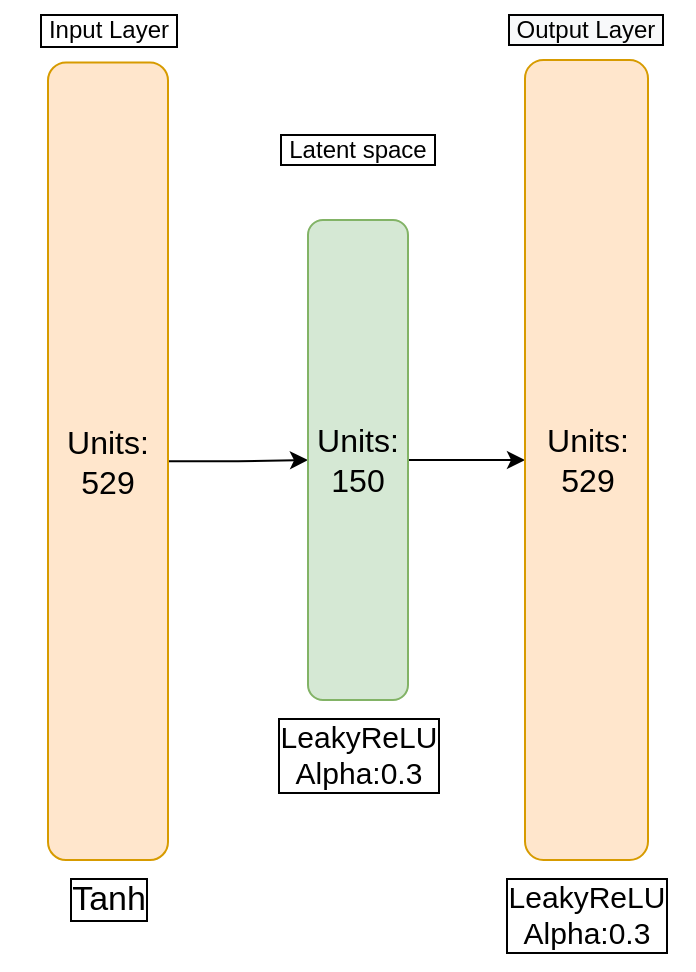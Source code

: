<mxfile version="20.2.8" type="device"><diagram id="eeNLC_FZRFjs2LcpyUSE" name="Page-1"><mxGraphModel dx="2893" dy="1069" grid="1" gridSize="10" guides="1" tooltips="1" connect="1" arrows="1" fold="1" page="1" pageScale="1" pageWidth="827" pageHeight="1169" math="0" shadow="0"><root><mxCell id="0"/><mxCell id="1" parent="0"/><mxCell id="Tlrx-UNC8t0wTRr5tUVb-1" style="edgeStyle=orthogonalEdgeStyle;rounded=0;orthogonalLoop=1;jettySize=auto;html=1;exitX=0.5;exitY=0;exitDx=0;exitDy=0;" edge="1" parent="1" source="gNznSO27p1aVyT7bd54U-1" target="gNznSO27p1aVyT7bd54U-8"><mxGeometry relative="1" as="geometry"/></mxCell><mxCell id="gNznSO27p1aVyT7bd54U-1" value="&lt;font style=&quot;font-size: 16px;&quot;&gt;Units: 529&lt;/font&gt;" style="rounded=1;whiteSpace=wrap;html=1;direction=south;fillColor=#ffe6cc;strokeColor=#d79b00;" parent="1" vertex="1"><mxGeometry x="-740" y="301.25" width="60" height="398.75" as="geometry"/></mxCell><mxCell id="gNznSO27p1aVyT7bd54U-5" value="" style="edgeStyle=orthogonalEdgeStyle;rounded=0;orthogonalLoop=1;jettySize=auto;html=1;" parent="1" source="gNznSO27p1aVyT7bd54U-2" edge="1"><mxGeometry relative="1" as="geometry"><mxPoint x="-550" y="500" as="targetPoint"/></mxGeometry></mxCell><mxCell id="gNznSO27p1aVyT7bd54U-7" value="" style="edgeStyle=orthogonalEdgeStyle;rounded=0;orthogonalLoop=1;jettySize=auto;html=1;" parent="1" target="gNznSO27p1aVyT7bd54U-6" edge="1"><mxGeometry relative="1" as="geometry"><mxPoint x="-490" y="500" as="sourcePoint"/></mxGeometry></mxCell><mxCell id="Tlrx-UNC8t0wTRr5tUVb-2" style="edgeStyle=orthogonalEdgeStyle;rounded=0;orthogonalLoop=1;jettySize=auto;html=1;entryX=0.5;entryY=1;entryDx=0;entryDy=0;" edge="1" parent="1" source="gNznSO27p1aVyT7bd54U-8" target="gNznSO27p1aVyT7bd54U-18"><mxGeometry relative="1" as="geometry"/></mxCell><mxCell id="gNznSO27p1aVyT7bd54U-8" value="&lt;font style=&quot;font-size: 16px;&quot;&gt;Units: 150&lt;/font&gt;" style="rounded=1;whiteSpace=wrap;html=1;direction=south;fillColor=#d5e8d4;strokeColor=#82b366;" parent="1" vertex="1"><mxGeometry x="-610" y="380" width="50" height="240" as="geometry"/></mxCell><mxCell id="gNznSO27p1aVyT7bd54U-15" style="edgeStyle=orthogonalEdgeStyle;rounded=0;orthogonalLoop=1;jettySize=auto;html=1;exitX=0.5;exitY=0;exitDx=0;exitDy=0;entryX=0.5;entryY=1;entryDx=0;entryDy=0;" parent="1" target="gNznSO27p1aVyT7bd54U-14" edge="1"><mxGeometry relative="1" as="geometry"><mxPoint x="-220" y="500" as="sourcePoint"/></mxGeometry></mxCell><mxCell id="gNznSO27p1aVyT7bd54U-17" style="edgeStyle=orthogonalEdgeStyle;rounded=0;orthogonalLoop=1;jettySize=auto;html=1;exitX=0.5;exitY=0;exitDx=0;exitDy=0;" parent="1" target="gNznSO27p1aVyT7bd54U-16" edge="1"><mxGeometry relative="1" as="geometry"><mxPoint x="-130" y="500" as="sourcePoint"/></mxGeometry></mxCell><mxCell id="gNznSO27p1aVyT7bd54U-18" value="&lt;font style=&quot;font-size: 16px;&quot;&gt;Units: 529&lt;/font&gt;" style="rounded=1;whiteSpace=wrap;html=1;direction=south;labelBorderColor=none;fillColor=#ffe6cc;strokeColor=#d79b00;" parent="1" vertex="1"><mxGeometry x="-501.5" y="300" width="61.5" height="400" as="geometry"/></mxCell><mxCell id="gNznSO27p1aVyT7bd54U-20" value="&amp;nbsp;Input Layer&amp;nbsp;" style="text;html=1;align=center;verticalAlign=middle;resizable=0;points=[];autosize=1;strokeColor=none;fillColor=none;labelBorderColor=default;" parent="1" vertex="1"><mxGeometry x="-755" y="270" width="90" height="30" as="geometry"/></mxCell><mxCell id="gNznSO27p1aVyT7bd54U-21" value="&lt;span style=&quot;color: rgb(0, 0, 0); font-family: Helvetica; font-size: 12px; font-style: normal; font-variant-ligatures: normal; font-variant-caps: normal; font-weight: 400; letter-spacing: normal; orphans: 2; text-indent: 0px; text-transform: none; widows: 2; word-spacing: 0px; -webkit-text-stroke-width: 0px; background-color: rgb(248, 249, 250); text-decoration-thickness: initial; text-decoration-style: initial; text-decoration-color: initial; float: none; display: inline !important;&quot;&gt;&amp;nbsp;Output Layer&amp;nbsp;&lt;/span&gt;" style="text;whiteSpace=wrap;html=1;labelBorderColor=default;align=center;" parent="1" vertex="1"><mxGeometry x="-515.75" y="270" width="90" height="40" as="geometry"/></mxCell><mxCell id="gNznSO27p1aVyT7bd54U-22" value="&lt;div style=&quot;&quot;&gt;&lt;span style=&quot;background-color: initial;&quot;&gt;&amp;nbsp;Latent space&amp;nbsp;&lt;/span&gt;&lt;/div&gt;" style="text;whiteSpace=wrap;html=1;fontColor=#000000;align=center;labelBorderColor=default;" parent="1" vertex="1"><mxGeometry x="-630" y="330" width="90" height="40" as="geometry"/></mxCell><mxCell id="gNznSO27p1aVyT7bd54U-23" value="&lt;div style=&quot;font-size: 17px;&quot;&gt;&lt;span style=&quot;background-color: initial; font-size: 17px;&quot;&gt;Tanh&lt;/span&gt;&lt;/div&gt;" style="text;whiteSpace=wrap;html=1;fontColor=#000000;align=center;labelBorderColor=default;spacing=4;fontSize=17;" parent="1" vertex="1"><mxGeometry x="-763.5" y="700" width="107" height="55" as="geometry"/></mxCell><mxCell id="gNznSO27p1aVyT7bd54U-35" value="&lt;div style=&quot;font-size: 15px;&quot;&gt;LeakyReLU&lt;/div&gt;&lt;div style=&quot;font-size: 15px;&quot;&gt;Alpha:0.3&lt;/div&gt;" style="text;whiteSpace=wrap;html=1;fontColor=#000000;align=center;labelBorderColor=default;spacing=4;fontSize=15;" parent="1" vertex="1"><mxGeometry x="-638.5" y="620" width="107" height="55" as="geometry"/></mxCell><mxCell id="gNznSO27p1aVyT7bd54U-39" value="&lt;div style=&quot;font-size: 15px;&quot;&gt;LeakyReLU&lt;/div&gt;&lt;div style=&quot;font-size: 15px;&quot;&gt;Alpha:0.3&lt;/div&gt;" style="text;whiteSpace=wrap;html=1;fontColor=#000000;align=center;labelBorderColor=default;spacing=4;fontSize=15;" parent="1" vertex="1"><mxGeometry x="-524.25" y="700" width="107" height="55" as="geometry"/></mxCell></root></mxGraphModel></diagram></mxfile>